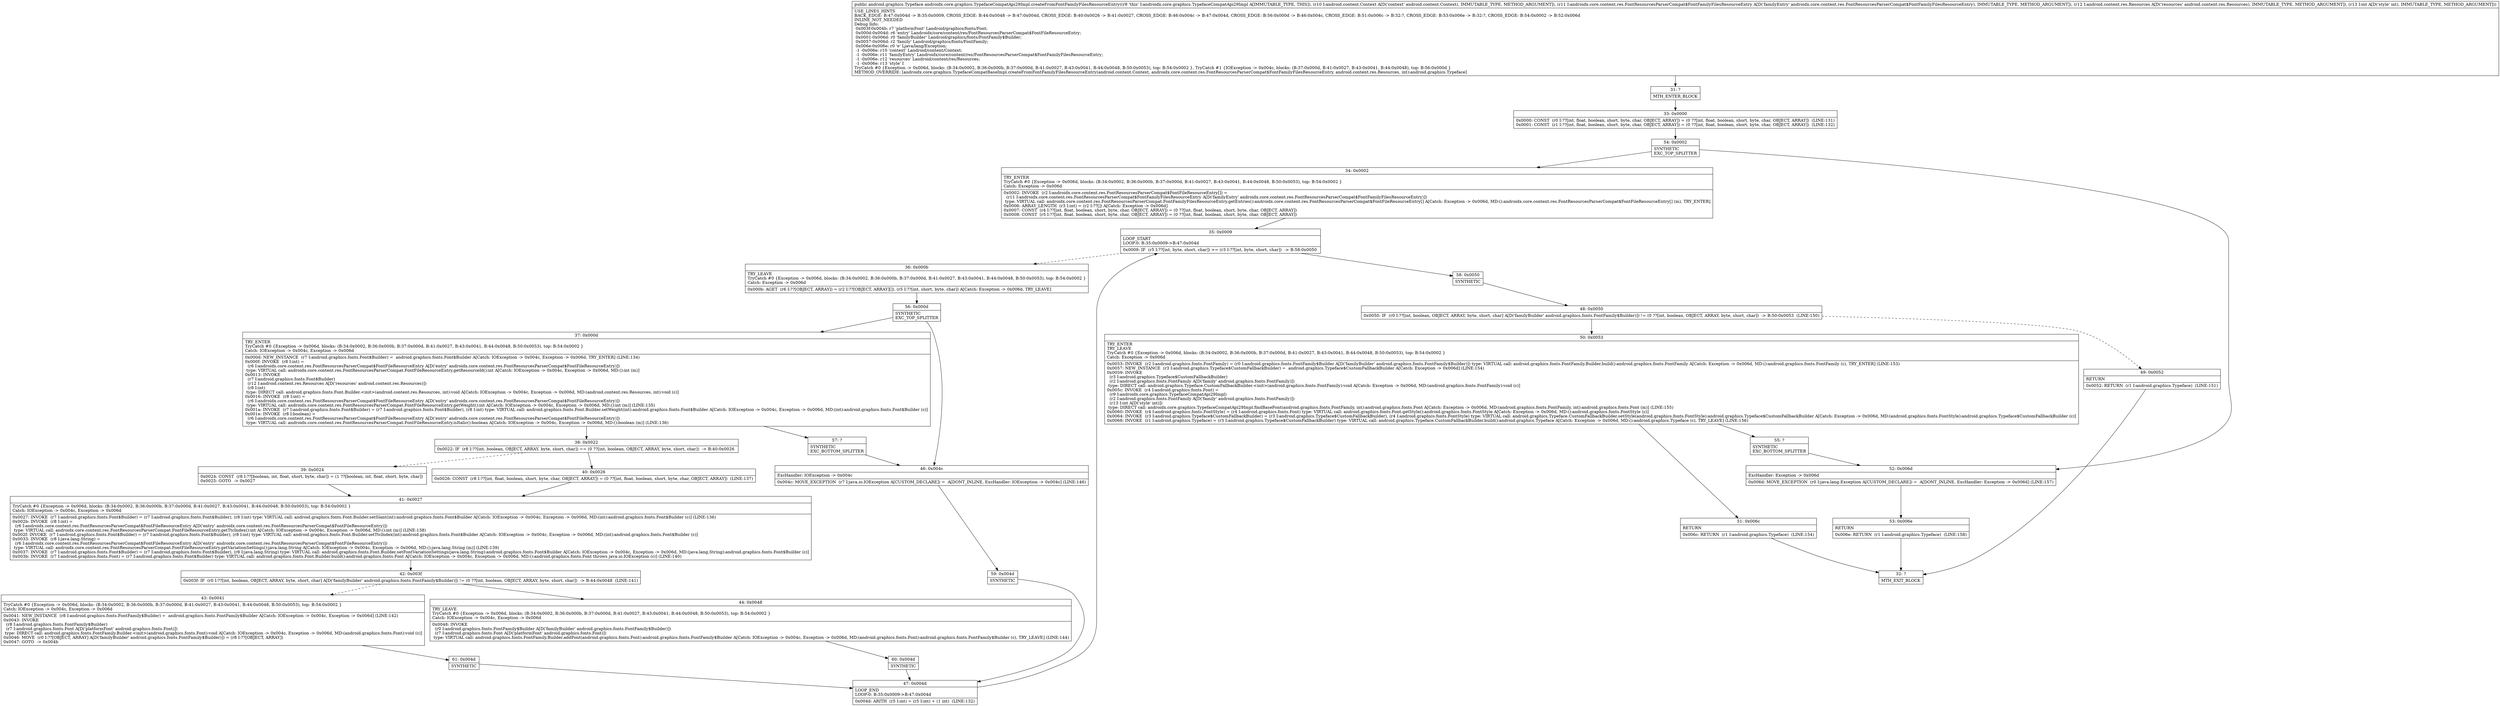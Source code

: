 digraph "CFG forandroidx.core.graphics.TypefaceCompatApi29Impl.createFromFontFamilyFilesResourceEntry(Landroid\/content\/Context;Landroidx\/core\/content\/res\/FontResourcesParserCompat$FontFamilyFilesResourceEntry;Landroid\/content\/res\/Resources;I)Landroid\/graphics\/Typeface;" {
Node_31 [shape=record,label="{31\:\ ?|MTH_ENTER_BLOCK\l}"];
Node_33 [shape=record,label="{33\:\ 0x0000|0x0000: CONST  (r0 I:??[int, float, boolean, short, byte, char, OBJECT, ARRAY]) = (0 ??[int, float, boolean, short, byte, char, OBJECT, ARRAY])  (LINE:131)\l0x0001: CONST  (r1 I:??[int, float, boolean, short, byte, char, OBJECT, ARRAY]) = (0 ??[int, float, boolean, short, byte, char, OBJECT, ARRAY])  (LINE:132)\l}"];
Node_54 [shape=record,label="{54\:\ 0x0002|SYNTHETIC\lEXC_TOP_SPLITTER\l}"];
Node_34 [shape=record,label="{34\:\ 0x0002|TRY_ENTER\lTryCatch #0 \{Exception \-\> 0x006d, blocks: (B:34:0x0002, B:36:0x000b, B:37:0x000d, B:41:0x0027, B:43:0x0041, B:44:0x0048, B:50:0x0053), top: B:54:0x0002 \}\lCatch: Exception \-\> 0x006d\l|0x0002: INVOKE  (r2 I:androidx.core.content.res.FontResourcesParserCompat$FontFileResourceEntry[]) = \l  (r11 I:androidx.core.content.res.FontResourcesParserCompat$FontFamilyFilesResourceEntry A[D('familyEntry' androidx.core.content.res.FontResourcesParserCompat$FontFamilyFilesResourceEntry)])\l type: VIRTUAL call: androidx.core.content.res.FontResourcesParserCompat.FontFamilyFilesResourceEntry.getEntries():androidx.core.content.res.FontResourcesParserCompat$FontFileResourceEntry[] A[Catch: Exception \-\> 0x006d, MD:():androidx.core.content.res.FontResourcesParserCompat$FontFileResourceEntry[] (m), TRY_ENTER]\l0x0006: ARRAY_LENGTH  (r3 I:int) = (r2 I:??[]) A[Catch: Exception \-\> 0x006d]\l0x0007: CONST  (r4 I:??[int, float, boolean, short, byte, char, OBJECT, ARRAY]) = (0 ??[int, float, boolean, short, byte, char, OBJECT, ARRAY]) \l0x0008: CONST  (r5 I:??[int, float, boolean, short, byte, char, OBJECT, ARRAY]) = (0 ??[int, float, boolean, short, byte, char, OBJECT, ARRAY]) \l}"];
Node_35 [shape=record,label="{35\:\ 0x0009|LOOP_START\lLOOP:0: B:35:0x0009\-\>B:47:0x004d\l|0x0009: IF  (r5 I:??[int, byte, short, char]) \>= (r3 I:??[int, byte, short, char])  \-\> B:58:0x0050 \l}"];
Node_36 [shape=record,label="{36\:\ 0x000b|TRY_LEAVE\lTryCatch #0 \{Exception \-\> 0x006d, blocks: (B:34:0x0002, B:36:0x000b, B:37:0x000d, B:41:0x0027, B:43:0x0041, B:44:0x0048, B:50:0x0053), top: B:54:0x0002 \}\lCatch: Exception \-\> 0x006d\l|0x000b: AGET  (r6 I:??[OBJECT, ARRAY]) = (r2 I:??[OBJECT, ARRAY][]), (r5 I:??[int, short, byte, char]) A[Catch: Exception \-\> 0x006d, TRY_LEAVE]\l}"];
Node_56 [shape=record,label="{56\:\ 0x000d|SYNTHETIC\lEXC_TOP_SPLITTER\l}"];
Node_37 [shape=record,label="{37\:\ 0x000d|TRY_ENTER\lTryCatch #0 \{Exception \-\> 0x006d, blocks: (B:34:0x0002, B:36:0x000b, B:37:0x000d, B:41:0x0027, B:43:0x0041, B:44:0x0048, B:50:0x0053), top: B:54:0x0002 \}\lCatch: IOException \-\> 0x004c, Exception \-\> 0x006d\l|0x000d: NEW_INSTANCE  (r7 I:android.graphics.fonts.Font$Builder) =  android.graphics.fonts.Font$Builder A[Catch: IOException \-\> 0x004c, Exception \-\> 0x006d, TRY_ENTER] (LINE:134)\l0x000f: INVOKE  (r8 I:int) = \l  (r6 I:androidx.core.content.res.FontResourcesParserCompat$FontFileResourceEntry A[D('entry' androidx.core.content.res.FontResourcesParserCompat$FontFileResourceEntry)])\l type: VIRTUAL call: androidx.core.content.res.FontResourcesParserCompat.FontFileResourceEntry.getResourceId():int A[Catch: IOException \-\> 0x004c, Exception \-\> 0x006d, MD:():int (m)]\l0x0013: INVOKE  \l  (r7 I:android.graphics.fonts.Font$Builder)\l  (r12 I:android.content.res.Resources A[D('resources' android.content.res.Resources)])\l  (r8 I:int)\l type: DIRECT call: android.graphics.fonts.Font.Builder.\<init\>(android.content.res.Resources, int):void A[Catch: IOException \-\> 0x004c, Exception \-\> 0x006d, MD:(android.content.res.Resources, int):void (c)]\l0x0016: INVOKE  (r8 I:int) = \l  (r6 I:androidx.core.content.res.FontResourcesParserCompat$FontFileResourceEntry A[D('entry' androidx.core.content.res.FontResourcesParserCompat$FontFileResourceEntry)])\l type: VIRTUAL call: androidx.core.content.res.FontResourcesParserCompat.FontFileResourceEntry.getWeight():int A[Catch: IOException \-\> 0x004c, Exception \-\> 0x006d, MD:():int (m)] (LINE:135)\l0x001a: INVOKE  (r7 I:android.graphics.fonts.Font$Builder) = (r7 I:android.graphics.fonts.Font$Builder), (r8 I:int) type: VIRTUAL call: android.graphics.fonts.Font.Builder.setWeight(int):android.graphics.fonts.Font$Builder A[Catch: IOException \-\> 0x004c, Exception \-\> 0x006d, MD:(int):android.graphics.fonts.Font$Builder (c)]\l0x001e: INVOKE  (r8 I:boolean) = \l  (r6 I:androidx.core.content.res.FontResourcesParserCompat$FontFileResourceEntry A[D('entry' androidx.core.content.res.FontResourcesParserCompat$FontFileResourceEntry)])\l type: VIRTUAL call: androidx.core.content.res.FontResourcesParserCompat.FontFileResourceEntry.isItalic():boolean A[Catch: IOException \-\> 0x004c, Exception \-\> 0x006d, MD:():boolean (m)] (LINE:136)\l}"];
Node_38 [shape=record,label="{38\:\ 0x0022|0x0022: IF  (r8 I:??[int, boolean, OBJECT, ARRAY, byte, short, char]) == (0 ??[int, boolean, OBJECT, ARRAY, byte, short, char])  \-\> B:40:0x0026 \l}"];
Node_39 [shape=record,label="{39\:\ 0x0024|0x0024: CONST  (r8 I:??[boolean, int, float, short, byte, char]) = (1 ??[boolean, int, float, short, byte, char]) \l0x0025: GOTO  \-\> 0x0027 \l}"];
Node_41 [shape=record,label="{41\:\ 0x0027|TryCatch #0 \{Exception \-\> 0x006d, blocks: (B:34:0x0002, B:36:0x000b, B:37:0x000d, B:41:0x0027, B:43:0x0041, B:44:0x0048, B:50:0x0053), top: B:54:0x0002 \}\lCatch: IOException \-\> 0x004c, Exception \-\> 0x006d\l|0x0027: INVOKE  (r7 I:android.graphics.fonts.Font$Builder) = (r7 I:android.graphics.fonts.Font$Builder), (r8 I:int) type: VIRTUAL call: android.graphics.fonts.Font.Builder.setSlant(int):android.graphics.fonts.Font$Builder A[Catch: IOException \-\> 0x004c, Exception \-\> 0x006d, MD:(int):android.graphics.fonts.Font$Builder (c)] (LINE:136)\l0x002b: INVOKE  (r8 I:int) = \l  (r6 I:androidx.core.content.res.FontResourcesParserCompat$FontFileResourceEntry A[D('entry' androidx.core.content.res.FontResourcesParserCompat$FontFileResourceEntry)])\l type: VIRTUAL call: androidx.core.content.res.FontResourcesParserCompat.FontFileResourceEntry.getTtcIndex():int A[Catch: IOException \-\> 0x004c, Exception \-\> 0x006d, MD:():int (m)] (LINE:138)\l0x002f: INVOKE  (r7 I:android.graphics.fonts.Font$Builder) = (r7 I:android.graphics.fonts.Font$Builder), (r8 I:int) type: VIRTUAL call: android.graphics.fonts.Font.Builder.setTtcIndex(int):android.graphics.fonts.Font$Builder A[Catch: IOException \-\> 0x004c, Exception \-\> 0x006d, MD:(int):android.graphics.fonts.Font$Builder (c)]\l0x0033: INVOKE  (r8 I:java.lang.String) = \l  (r6 I:androidx.core.content.res.FontResourcesParserCompat$FontFileResourceEntry A[D('entry' androidx.core.content.res.FontResourcesParserCompat$FontFileResourceEntry)])\l type: VIRTUAL call: androidx.core.content.res.FontResourcesParserCompat.FontFileResourceEntry.getVariationSettings():java.lang.String A[Catch: IOException \-\> 0x004c, Exception \-\> 0x006d, MD:():java.lang.String (m)] (LINE:139)\l0x0037: INVOKE  (r7 I:android.graphics.fonts.Font$Builder) = (r7 I:android.graphics.fonts.Font$Builder), (r8 I:java.lang.String) type: VIRTUAL call: android.graphics.fonts.Font.Builder.setFontVariationSettings(java.lang.String):android.graphics.fonts.Font$Builder A[Catch: IOException \-\> 0x004c, Exception \-\> 0x006d, MD:(java.lang.String):android.graphics.fonts.Font$Builder (c)]\l0x003b: INVOKE  (r7 I:android.graphics.fonts.Font) = (r7 I:android.graphics.fonts.Font$Builder) type: VIRTUAL call: android.graphics.fonts.Font.Builder.build():android.graphics.fonts.Font A[Catch: IOException \-\> 0x004c, Exception \-\> 0x006d, MD:():android.graphics.fonts.Font throws java.io.IOException (c)] (LINE:140)\l}"];
Node_42 [shape=record,label="{42\:\ 0x003f|0x003f: IF  (r0 I:??[int, boolean, OBJECT, ARRAY, byte, short, char] A[D('familyBuilder' android.graphics.fonts.FontFamily$Builder)]) != (0 ??[int, boolean, OBJECT, ARRAY, byte, short, char])  \-\> B:44:0x0048  (LINE:141)\l}"];
Node_43 [shape=record,label="{43\:\ 0x0041|TryCatch #0 \{Exception \-\> 0x006d, blocks: (B:34:0x0002, B:36:0x000b, B:37:0x000d, B:41:0x0027, B:43:0x0041, B:44:0x0048, B:50:0x0053), top: B:54:0x0002 \}\lCatch: IOException \-\> 0x004c, Exception \-\> 0x006d\l|0x0041: NEW_INSTANCE  (r8 I:android.graphics.fonts.FontFamily$Builder) =  android.graphics.fonts.FontFamily$Builder A[Catch: IOException \-\> 0x004c, Exception \-\> 0x006d] (LINE:142)\l0x0043: INVOKE  \l  (r8 I:android.graphics.fonts.FontFamily$Builder)\l  (r7 I:android.graphics.fonts.Font A[D('platformFont' android.graphics.fonts.Font)])\l type: DIRECT call: android.graphics.fonts.FontFamily.Builder.\<init\>(android.graphics.fonts.Font):void A[Catch: IOException \-\> 0x004c, Exception \-\> 0x006d, MD:(android.graphics.fonts.Font):void (c)]\l0x0046: MOVE  (r0 I:??[OBJECT, ARRAY] A[D('familyBuilder' android.graphics.fonts.FontFamily$Builder)]) = (r8 I:??[OBJECT, ARRAY]) \l0x0047: GOTO  \-\> 0x004b \l}"];
Node_61 [shape=record,label="{61\:\ 0x004d|SYNTHETIC\l}"];
Node_47 [shape=record,label="{47\:\ 0x004d|LOOP_END\lLOOP:0: B:35:0x0009\-\>B:47:0x004d\l|0x004d: ARITH  (r5 I:int) = (r5 I:int) + (1 int)  (LINE:132)\l}"];
Node_44 [shape=record,label="{44\:\ 0x0048|TRY_LEAVE\lTryCatch #0 \{Exception \-\> 0x006d, blocks: (B:34:0x0002, B:36:0x000b, B:37:0x000d, B:41:0x0027, B:43:0x0041, B:44:0x0048, B:50:0x0053), top: B:54:0x0002 \}\lCatch: IOException \-\> 0x004c, Exception \-\> 0x006d\l|0x0048: INVOKE  \l  (r0 I:android.graphics.fonts.FontFamily$Builder A[D('familyBuilder' android.graphics.fonts.FontFamily$Builder)])\l  (r7 I:android.graphics.fonts.Font A[D('platformFont' android.graphics.fonts.Font)])\l type: VIRTUAL call: android.graphics.fonts.FontFamily.Builder.addFont(android.graphics.fonts.Font):android.graphics.fonts.FontFamily$Builder A[Catch: IOException \-\> 0x004c, Exception \-\> 0x006d, MD:(android.graphics.fonts.Font):android.graphics.fonts.FontFamily$Builder (c), TRY_LEAVE] (LINE:144)\l}"];
Node_60 [shape=record,label="{60\:\ 0x004d|SYNTHETIC\l}"];
Node_40 [shape=record,label="{40\:\ 0x0026|0x0026: CONST  (r8 I:??[int, float, boolean, short, byte, char, OBJECT, ARRAY]) = (0 ??[int, float, boolean, short, byte, char, OBJECT, ARRAY])  (LINE:137)\l}"];
Node_57 [shape=record,label="{57\:\ ?|SYNTHETIC\lEXC_BOTTOM_SPLITTER\l}"];
Node_46 [shape=record,label="{46\:\ 0x004c|ExcHandler: IOException \-\> 0x004c\l|0x004c: MOVE_EXCEPTION  (r7 I:java.io.IOException A[CUSTOM_DECLARE]) =  A[DONT_INLINE, ExcHandler: IOException \-\> 0x004c] (LINE:146)\l}"];
Node_59 [shape=record,label="{59\:\ 0x004d|SYNTHETIC\l}"];
Node_58 [shape=record,label="{58\:\ 0x0050|SYNTHETIC\l}"];
Node_48 [shape=record,label="{48\:\ 0x0050|0x0050: IF  (r0 I:??[int, boolean, OBJECT, ARRAY, byte, short, char] A[D('familyBuilder' android.graphics.fonts.FontFamily$Builder)]) != (0 ??[int, boolean, OBJECT, ARRAY, byte, short, char])  \-\> B:50:0x0053  (LINE:150)\l}"];
Node_49 [shape=record,label="{49\:\ 0x0052|RETURN\l|0x0052: RETURN  (r1 I:android.graphics.Typeface)  (LINE:151)\l}"];
Node_32 [shape=record,label="{32\:\ ?|MTH_EXIT_BLOCK\l}"];
Node_50 [shape=record,label="{50\:\ 0x0053|TRY_ENTER\lTRY_LEAVE\lTryCatch #0 \{Exception \-\> 0x006d, blocks: (B:34:0x0002, B:36:0x000b, B:37:0x000d, B:41:0x0027, B:43:0x0041, B:44:0x0048, B:50:0x0053), top: B:54:0x0002 \}\lCatch: Exception \-\> 0x006d\l|0x0053: INVOKE  (r2 I:android.graphics.fonts.FontFamily) = (r0 I:android.graphics.fonts.FontFamily$Builder A[D('familyBuilder' android.graphics.fonts.FontFamily$Builder)]) type: VIRTUAL call: android.graphics.fonts.FontFamily.Builder.build():android.graphics.fonts.FontFamily A[Catch: Exception \-\> 0x006d, MD:():android.graphics.fonts.FontFamily (c), TRY_ENTER] (LINE:153)\l0x0057: NEW_INSTANCE  (r3 I:android.graphics.Typeface$CustomFallbackBuilder) =  android.graphics.Typeface$CustomFallbackBuilder A[Catch: Exception \-\> 0x006d] (LINE:154)\l0x0059: INVOKE  \l  (r3 I:android.graphics.Typeface$CustomFallbackBuilder)\l  (r2 I:android.graphics.fonts.FontFamily A[D('family' android.graphics.fonts.FontFamily)])\l type: DIRECT call: android.graphics.Typeface.CustomFallbackBuilder.\<init\>(android.graphics.fonts.FontFamily):void A[Catch: Exception \-\> 0x006d, MD:(android.graphics.fonts.FontFamily):void (c)]\l0x005c: INVOKE  (r4 I:android.graphics.fonts.Font) = \l  (r9 I:androidx.core.graphics.TypefaceCompatApi29Impl)\l  (r2 I:android.graphics.fonts.FontFamily A[D('family' android.graphics.fonts.FontFamily)])\l  (r13 I:int A[D('style' int)])\l type: DIRECT call: androidx.core.graphics.TypefaceCompatApi29Impl.findBaseFont(android.graphics.fonts.FontFamily, int):android.graphics.fonts.Font A[Catch: Exception \-\> 0x006d, MD:(android.graphics.fonts.FontFamily, int):android.graphics.fonts.Font (m)] (LINE:155)\l0x0060: INVOKE  (r4 I:android.graphics.fonts.FontStyle) = (r4 I:android.graphics.fonts.Font) type: VIRTUAL call: android.graphics.fonts.Font.getStyle():android.graphics.fonts.FontStyle A[Catch: Exception \-\> 0x006d, MD:():android.graphics.fonts.FontStyle (c)]\l0x0064: INVOKE  (r3 I:android.graphics.Typeface$CustomFallbackBuilder) = (r3 I:android.graphics.Typeface$CustomFallbackBuilder), (r4 I:android.graphics.fonts.FontStyle) type: VIRTUAL call: android.graphics.Typeface.CustomFallbackBuilder.setStyle(android.graphics.fonts.FontStyle):android.graphics.Typeface$CustomFallbackBuilder A[Catch: Exception \-\> 0x006d, MD:(android.graphics.fonts.FontStyle):android.graphics.Typeface$CustomFallbackBuilder (c)]\l0x0068: INVOKE  (r1 I:android.graphics.Typeface) = (r3 I:android.graphics.Typeface$CustomFallbackBuilder) type: VIRTUAL call: android.graphics.Typeface.CustomFallbackBuilder.build():android.graphics.Typeface A[Catch: Exception \-\> 0x006d, MD:():android.graphics.Typeface (c), TRY_LEAVE] (LINE:156)\l}"];
Node_51 [shape=record,label="{51\:\ 0x006c|RETURN\l|0x006c: RETURN  (r1 I:android.graphics.Typeface)  (LINE:154)\l}"];
Node_55 [shape=record,label="{55\:\ ?|SYNTHETIC\lEXC_BOTTOM_SPLITTER\l}"];
Node_52 [shape=record,label="{52\:\ 0x006d|ExcHandler: Exception \-\> 0x006d\l|0x006d: MOVE_EXCEPTION  (r0 I:java.lang.Exception A[CUSTOM_DECLARE]) =  A[DONT_INLINE, ExcHandler: Exception \-\> 0x006d] (LINE:157)\l}"];
Node_53 [shape=record,label="{53\:\ 0x006e|RETURN\l|0x006e: RETURN  (r1 I:android.graphics.Typeface)  (LINE:158)\l}"];
MethodNode[shape=record,label="{public android.graphics.Typeface androidx.core.graphics.TypefaceCompatApi29Impl.createFromFontFamilyFilesResourceEntry((r9 'this' I:androidx.core.graphics.TypefaceCompatApi29Impl A[IMMUTABLE_TYPE, THIS]), (r10 I:android.content.Context A[D('context' android.content.Context), IMMUTABLE_TYPE, METHOD_ARGUMENT]), (r11 I:androidx.core.content.res.FontResourcesParserCompat$FontFamilyFilesResourceEntry A[D('familyEntry' androidx.core.content.res.FontResourcesParserCompat$FontFamilyFilesResourceEntry), IMMUTABLE_TYPE, METHOD_ARGUMENT]), (r12 I:android.content.res.Resources A[D('resources' android.content.res.Resources), IMMUTABLE_TYPE, METHOD_ARGUMENT]), (r13 I:int A[D('style' int), IMMUTABLE_TYPE, METHOD_ARGUMENT]))  | USE_LINES_HINTS\lBACK_EDGE: B:47:0x004d \-\> B:35:0x0009, CROSS_EDGE: B:44:0x0048 \-\> B:47:0x004d, CROSS_EDGE: B:40:0x0026 \-\> B:41:0x0027, CROSS_EDGE: B:46:0x004c \-\> B:47:0x004d, CROSS_EDGE: B:56:0x000d \-\> B:46:0x004c, CROSS_EDGE: B:51:0x006c \-\> B:32:?, CROSS_EDGE: B:53:0x006e \-\> B:32:?, CROSS_EDGE: B:54:0x0002 \-\> B:52:0x006d\lINLINE_NOT_NEEDED\lDebug Info:\l  0x003f\-0x004b: r7 'platformFont' Landroid\/graphics\/fonts\/Font;\l  0x000d\-0x004d: r6 'entry' Landroidx\/core\/content\/res\/FontResourcesParserCompat$FontFileResourceEntry;\l  0x0001\-0x006d: r0 'familyBuilder' Landroid\/graphics\/fonts\/FontFamily$Builder;\l  0x0057\-0x006d: r2 'family' Landroid\/graphics\/fonts\/FontFamily;\l  0x006e\-0x006e: r0 'e' Ljava\/lang\/Exception;\l  \-1 \-0x006e: r10 'context' Landroid\/content\/Context;\l  \-1 \-0x006e: r11 'familyEntry' Landroidx\/core\/content\/res\/FontResourcesParserCompat$FontFamilyFilesResourceEntry;\l  \-1 \-0x006e: r12 'resources' Landroid\/content\/res\/Resources;\l  \-1 \-0x006e: r13 'style' I\lTryCatch #0 \{Exception \-\> 0x006d, blocks: (B:34:0x0002, B:36:0x000b, B:37:0x000d, B:41:0x0027, B:43:0x0041, B:44:0x0048, B:50:0x0053), top: B:54:0x0002 \}, TryCatch #1 \{IOException \-\> 0x004c, blocks: (B:37:0x000d, B:41:0x0027, B:43:0x0041, B:44:0x0048), top: B:56:0x000d \}\lMETHOD_OVERRIDE: [androidx.core.graphics.TypefaceCompatBaseImpl.createFromFontFamilyFilesResourceEntry(android.content.Context, androidx.core.content.res.FontResourcesParserCompat$FontFamilyFilesResourceEntry, android.content.res.Resources, int):android.graphics.Typeface]\l}"];
MethodNode -> Node_31;Node_31 -> Node_33;
Node_33 -> Node_54;
Node_54 -> Node_34;
Node_54 -> Node_52;
Node_34 -> Node_35;
Node_35 -> Node_36[style=dashed];
Node_35 -> Node_58;
Node_36 -> Node_56;
Node_56 -> Node_37;
Node_56 -> Node_46;
Node_37 -> Node_38;
Node_37 -> Node_57;
Node_38 -> Node_39[style=dashed];
Node_38 -> Node_40;
Node_39 -> Node_41;
Node_41 -> Node_42;
Node_42 -> Node_43[style=dashed];
Node_42 -> Node_44;
Node_43 -> Node_61;
Node_61 -> Node_47;
Node_47 -> Node_35;
Node_44 -> Node_60;
Node_60 -> Node_47;
Node_40 -> Node_41;
Node_57 -> Node_46;
Node_46 -> Node_59;
Node_59 -> Node_47;
Node_58 -> Node_48;
Node_48 -> Node_49[style=dashed];
Node_48 -> Node_50;
Node_49 -> Node_32;
Node_50 -> Node_51;
Node_50 -> Node_55;
Node_51 -> Node_32;
Node_55 -> Node_52;
Node_52 -> Node_53;
Node_53 -> Node_32;
}


